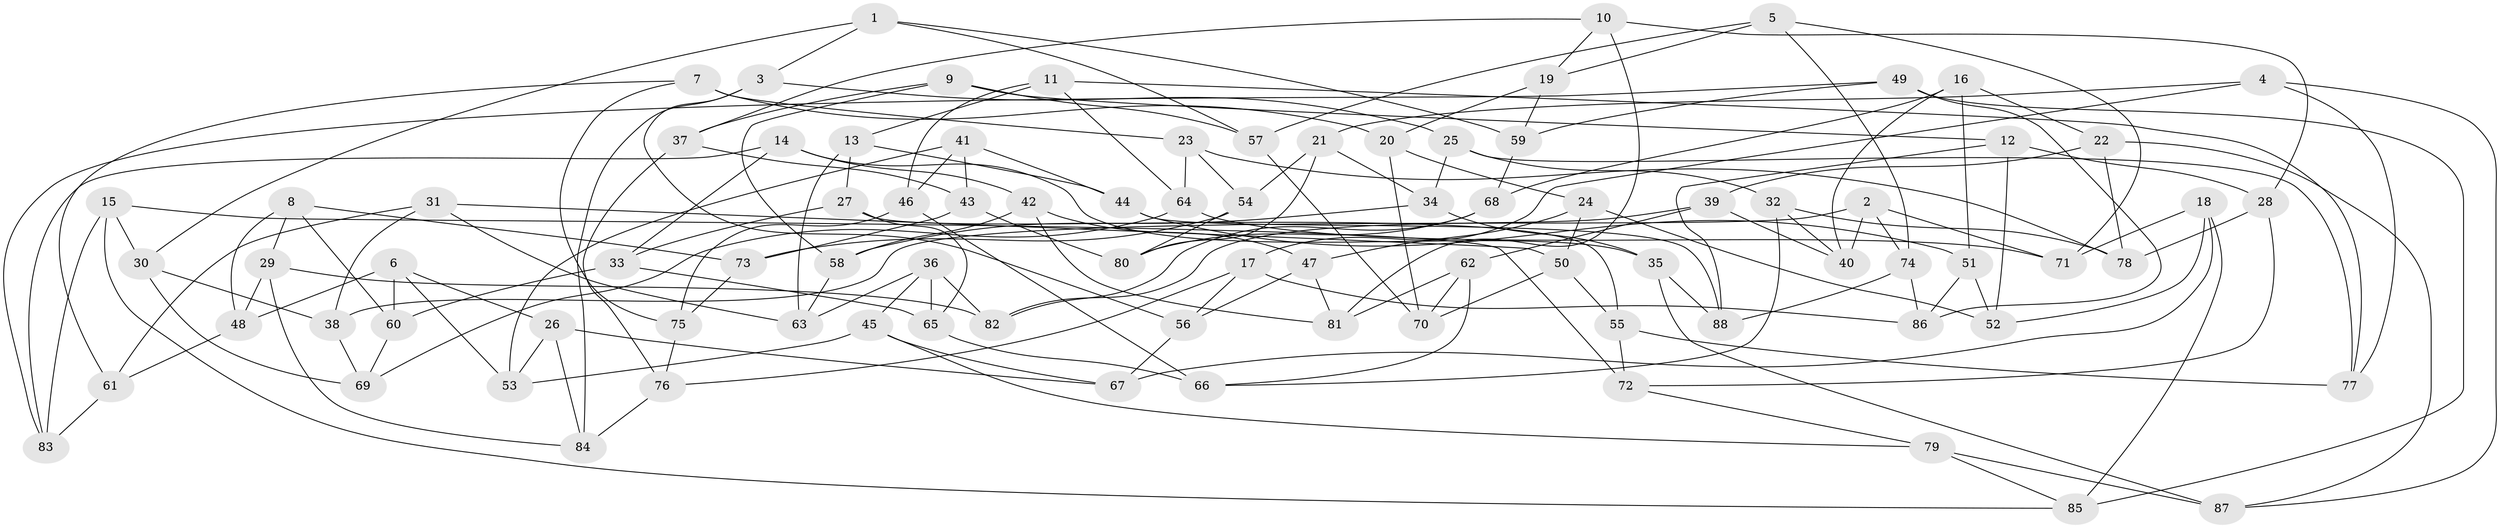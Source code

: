 // coarse degree distribution, {4: 0.5576923076923077, 5: 0.1346153846153846, 3: 0.1346153846153846, 9: 0.019230769230769232, 6: 0.07692307692307693, 12: 0.019230769230769232, 7: 0.019230769230769232, 10: 0.019230769230769232, 8: 0.019230769230769232}
// Generated by graph-tools (version 1.1) at 2025/02/03/04/25 22:02:41]
// undirected, 88 vertices, 176 edges
graph export_dot {
graph [start="1"]
  node [color=gray90,style=filled];
  1;
  2;
  3;
  4;
  5;
  6;
  7;
  8;
  9;
  10;
  11;
  12;
  13;
  14;
  15;
  16;
  17;
  18;
  19;
  20;
  21;
  22;
  23;
  24;
  25;
  26;
  27;
  28;
  29;
  30;
  31;
  32;
  33;
  34;
  35;
  36;
  37;
  38;
  39;
  40;
  41;
  42;
  43;
  44;
  45;
  46;
  47;
  48;
  49;
  50;
  51;
  52;
  53;
  54;
  55;
  56;
  57;
  58;
  59;
  60;
  61;
  62;
  63;
  64;
  65;
  66;
  67;
  68;
  69;
  70;
  71;
  72;
  73;
  74;
  75;
  76;
  77;
  78;
  79;
  80;
  81;
  82;
  83;
  84;
  85;
  86;
  87;
  88;
  1 -- 57;
  1 -- 30;
  1 -- 3;
  1 -- 59;
  2 -- 74;
  2 -- 40;
  2 -- 38;
  2 -- 71;
  3 -- 84;
  3 -- 25;
  3 -- 56;
  4 -- 77;
  4 -- 87;
  4 -- 21;
  4 -- 17;
  5 -- 19;
  5 -- 74;
  5 -- 57;
  5 -- 71;
  6 -- 60;
  6 -- 26;
  6 -- 48;
  6 -- 53;
  7 -- 75;
  7 -- 61;
  7 -- 23;
  7 -- 20;
  8 -- 60;
  8 -- 48;
  8 -- 73;
  8 -- 29;
  9 -- 57;
  9 -- 58;
  9 -- 12;
  9 -- 37;
  10 -- 37;
  10 -- 28;
  10 -- 19;
  10 -- 81;
  11 -- 46;
  11 -- 13;
  11 -- 64;
  11 -- 77;
  12 -- 28;
  12 -- 52;
  12 -- 88;
  13 -- 27;
  13 -- 63;
  13 -- 44;
  14 -- 35;
  14 -- 33;
  14 -- 83;
  14 -- 42;
  15 -- 30;
  15 -- 72;
  15 -- 83;
  15 -- 85;
  16 -- 68;
  16 -- 22;
  16 -- 51;
  16 -- 40;
  17 -- 86;
  17 -- 76;
  17 -- 56;
  18 -- 85;
  18 -- 52;
  18 -- 71;
  18 -- 67;
  19 -- 20;
  19 -- 59;
  20 -- 70;
  20 -- 24;
  21 -- 34;
  21 -- 80;
  21 -- 54;
  22 -- 78;
  22 -- 87;
  22 -- 39;
  23 -- 64;
  23 -- 54;
  23 -- 78;
  24 -- 47;
  24 -- 50;
  24 -- 52;
  25 -- 77;
  25 -- 34;
  25 -- 32;
  26 -- 53;
  26 -- 67;
  26 -- 84;
  27 -- 65;
  27 -- 55;
  27 -- 33;
  28 -- 78;
  28 -- 72;
  29 -- 84;
  29 -- 48;
  29 -- 82;
  30 -- 38;
  30 -- 69;
  31 -- 38;
  31 -- 63;
  31 -- 61;
  31 -- 50;
  32 -- 78;
  32 -- 66;
  32 -- 40;
  33 -- 60;
  33 -- 65;
  34 -- 58;
  34 -- 35;
  35 -- 87;
  35 -- 88;
  36 -- 65;
  36 -- 63;
  36 -- 45;
  36 -- 82;
  37 -- 43;
  37 -- 76;
  38 -- 69;
  39 -- 62;
  39 -- 82;
  39 -- 40;
  41 -- 53;
  41 -- 44;
  41 -- 43;
  41 -- 46;
  42 -- 81;
  42 -- 47;
  42 -- 58;
  43 -- 73;
  43 -- 80;
  44 -- 88;
  44 -- 51;
  45 -- 79;
  45 -- 53;
  45 -- 67;
  46 -- 75;
  46 -- 66;
  47 -- 56;
  47 -- 81;
  48 -- 61;
  49 -- 86;
  49 -- 59;
  49 -- 83;
  49 -- 85;
  50 -- 55;
  50 -- 70;
  51 -- 52;
  51 -- 86;
  54 -- 80;
  54 -- 73;
  55 -- 77;
  55 -- 72;
  56 -- 67;
  57 -- 70;
  58 -- 63;
  59 -- 68;
  60 -- 69;
  61 -- 83;
  62 -- 66;
  62 -- 81;
  62 -- 70;
  64 -- 69;
  64 -- 71;
  65 -- 66;
  68 -- 80;
  68 -- 82;
  72 -- 79;
  73 -- 75;
  74 -- 88;
  74 -- 86;
  75 -- 76;
  76 -- 84;
  79 -- 87;
  79 -- 85;
}
